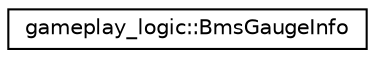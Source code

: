 digraph "Graphical Class Hierarchy"
{
 // LATEX_PDF_SIZE
  edge [fontname="Helvetica",fontsize="10",labelfontname="Helvetica",labelfontsize="10"];
  node [fontname="Helvetica",fontsize="10",shape=record];
  rankdir="LR";
  Node0 [label="gameplay_logic::BmsGaugeInfo",height=0.2,width=0.4,color="black", fillcolor="white", style="filled",URL="$classgameplay__logic_1_1BmsGaugeInfo.html",tooltip=" "];
}
